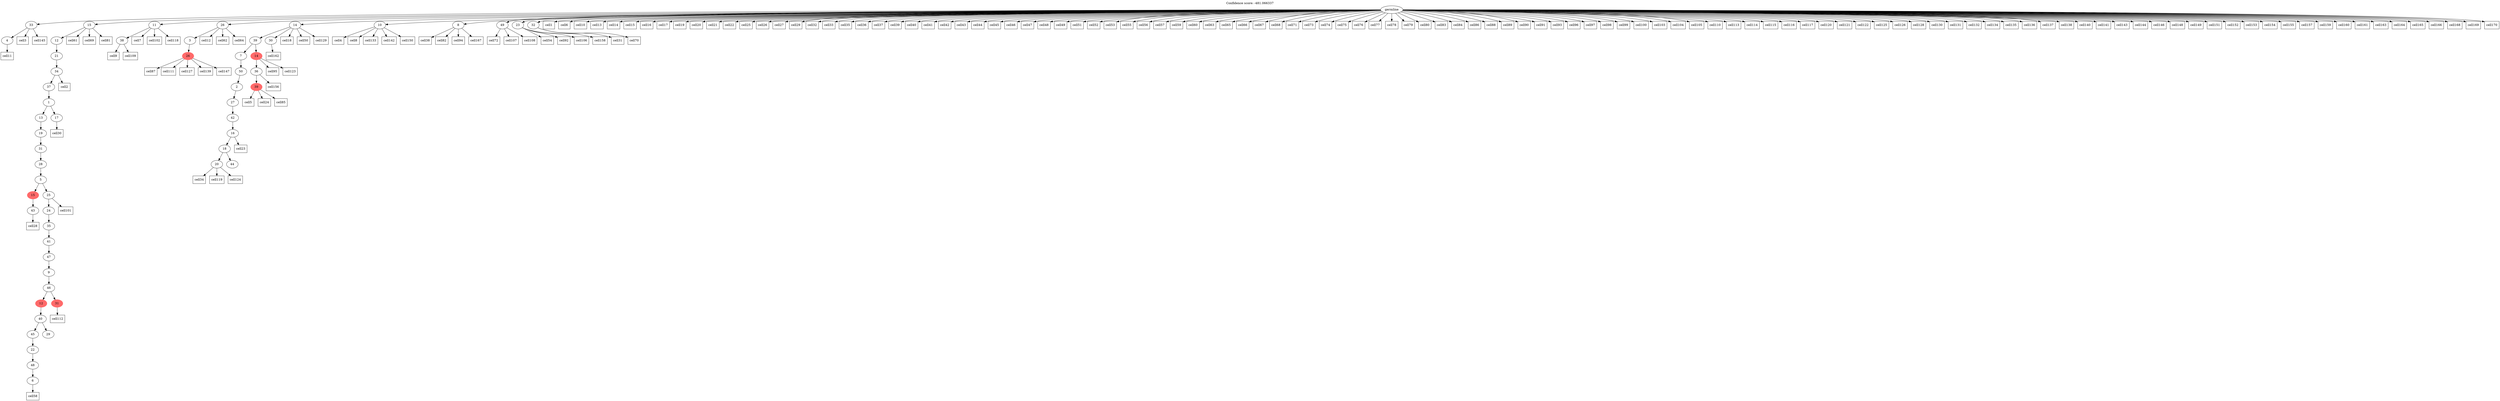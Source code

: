 digraph g {
	"54" -> "55";
	"55" [label="4"];
	"51" -> "52";
	"52" [label="43"];
	"47" -> "48";
	"48" [label="6"];
	"46" -> "47";
	"47" [label="48"];
	"45" -> "46";
	"46" [label="22"];
	"44" -> "45";
	"45" [label="45"];
	"44" -> "49";
	"49" [label="29"];
	"43" -> "44";
	"44" [label="40"];
	"42" -> "43";
	"43" [color=indianred1, style=filled, label="12"];
	"42" -> "50";
	"50" [color=indianred1, style=filled, label="31"];
	"41" -> "42";
	"42" [label="46"];
	"40" -> "41";
	"41" [label="9"];
	"39" -> "40";
	"40" [label="47"];
	"38" -> "39";
	"39" [label="41"];
	"37" -> "38";
	"38" [label="35"];
	"36" -> "37";
	"37" [label="24"];
	"35" -> "36";
	"36" [label="25"];
	"35" -> "51";
	"51" [color=indianred1, style=filled, label="15"];
	"34" -> "35";
	"35" [label="5"];
	"33" -> "34";
	"34" [label="28"];
	"32" -> "33";
	"33" [label="31"];
	"31" -> "32";
	"32" [label="19"];
	"30" -> "31";
	"31" [label="13"];
	"30" -> "53";
	"53" [label="17"];
	"29" -> "30";
	"30" [label="1"];
	"28" -> "29";
	"29" [label="37"];
	"27" -> "28";
	"28" [label="34"];
	"26" -> "27";
	"27" [label="21"];
	"25" -> "26";
	"26" [label="12"];
	"22" -> "23";
	"23" [label="38"];
	"18" -> "19";
	"19" [color=indianred1, style=filled, label="26"];
	"17" -> "18";
	"18" [label="3"];
	"14" -> "15";
	"15" [label="20"];
	"14" -> "16";
	"16" [label="44"];
	"13" -> "14";
	"14" [label="18"];
	"12" -> "13";
	"13" [label="16"];
	"11" -> "12";
	"12" [label="42"];
	"10" -> "11";
	"11" [label="27"];
	"9" -> "10";
	"10" [label="2"];
	"8" -> "9";
	"9" [label="50"];
	"6" -> "7";
	"7" [color=indianred1, style=filled, label="39"];
	"5" -> "6";
	"6" [label="36"];
	"4" -> "5";
	"5" [color=indianred1, style=filled, label="14"];
	"4" -> "8";
	"8" [label="7"];
	"2" -> "3";
	"3" [label="30"];
	"2" -> "4";
	"4" [label="39"];
	"0" -> "1";
	"1" [label="10"];
	"0" -> "2";
	"2" [label="14"];
	"0" -> "17";
	"17" [label="26"];
	"0" -> "20";
	"20" [label="8"];
	"0" -> "21";
	"21" [label="49"];
	"0" -> "22";
	"22" [label="11"];
	"0" -> "24";
	"24" [label="23"];
	"0" -> "25";
	"25" [label="15"];
	"0" -> "54";
	"54" [label="33"];
	"0" -> "56";
	"56" [label="32"];
	"0" [label="germline"];
	"0" -> "cell1";
	"cell1" [shape=box];
	"28" -> "cell2";
	"cell2" [shape=box];
	"54" -> "cell3";
	"cell3" [shape=box];
	"1" -> "cell4";
	"cell4" [shape=box];
	"7" -> "cell5";
	"cell5" [shape=box];
	"0" -> "cell6";
	"cell6" [shape=box];
	"22" -> "cell7";
	"cell7" [shape=box];
	"1" -> "cell8";
	"cell8" [shape=box];
	"23" -> "cell9";
	"cell9" [shape=box];
	"0" -> "cell10";
	"cell10" [shape=box];
	"55" -> "cell11";
	"cell11" [shape=box];
	"17" -> "cell12";
	"cell12" [shape=box];
	"0" -> "cell13";
	"cell13" [shape=box];
	"0" -> "cell14";
	"cell14" [shape=box];
	"0" -> "cell15";
	"cell15" [shape=box];
	"0" -> "cell16";
	"cell16" [shape=box];
	"0" -> "cell17";
	"cell17" [shape=box];
	"2" -> "cell18";
	"cell18" [shape=box];
	"0" -> "cell19";
	"cell19" [shape=box];
	"0" -> "cell20";
	"cell20" [shape=box];
	"0" -> "cell21";
	"cell21" [shape=box];
	"0" -> "cell22";
	"cell22" [shape=box];
	"13" -> "cell23";
	"cell23" [shape=box];
	"7" -> "cell24";
	"cell24" [shape=box];
	"0" -> "cell25";
	"cell25" [shape=box];
	"0" -> "cell26";
	"cell26" [shape=box];
	"0" -> "cell27";
	"cell27" [shape=box];
	"52" -> "cell28";
	"cell28" [shape=box];
	"0" -> "cell29";
	"cell29" [shape=box];
	"53" -> "cell30";
	"cell30" [shape=box];
	"56" -> "cell31";
	"cell31" [shape=box];
	"0" -> "cell32";
	"cell32" [shape=box];
	"0" -> "cell33";
	"cell33" [shape=box];
	"15" -> "cell34";
	"cell34" [shape=box];
	"0" -> "cell35";
	"cell35" [shape=box];
	"0" -> "cell36";
	"cell36" [shape=box];
	"0" -> "cell37";
	"cell37" [shape=box];
	"20" -> "cell38";
	"cell38" [shape=box];
	"0" -> "cell39";
	"cell39" [shape=box];
	"0" -> "cell40";
	"cell40" [shape=box];
	"0" -> "cell41";
	"cell41" [shape=box];
	"0" -> "cell42";
	"cell42" [shape=box];
	"0" -> "cell43";
	"cell43" [shape=box];
	"0" -> "cell44";
	"cell44" [shape=box];
	"0" -> "cell45";
	"cell45" [shape=box];
	"0" -> "cell46";
	"cell46" [shape=box];
	"0" -> "cell47";
	"cell47" [shape=box];
	"0" -> "cell48";
	"cell48" [shape=box];
	"0" -> "cell49";
	"cell49" [shape=box];
	"2" -> "cell50";
	"cell50" [shape=box];
	"0" -> "cell51";
	"cell51" [shape=box];
	"0" -> "cell52";
	"cell52" [shape=box];
	"0" -> "cell53";
	"cell53" [shape=box];
	"24" -> "cell54";
	"cell54" [shape=box];
	"0" -> "cell55";
	"cell55" [shape=box];
	"0" -> "cell56";
	"cell56" [shape=box];
	"0" -> "cell57";
	"cell57" [shape=box];
	"48" -> "cell58";
	"cell58" [shape=box];
	"0" -> "cell59";
	"cell59" [shape=box];
	"0" -> "cell60";
	"cell60" [shape=box];
	"25" -> "cell61";
	"cell61" [shape=box];
	"17" -> "cell62";
	"cell62" [shape=box];
	"0" -> "cell63";
	"cell63" [shape=box];
	"17" -> "cell64";
	"cell64" [shape=box];
	"0" -> "cell65";
	"cell65" [shape=box];
	"0" -> "cell66";
	"cell66" [shape=box];
	"0" -> "cell67";
	"cell67" [shape=box];
	"0" -> "cell68";
	"cell68" [shape=box];
	"25" -> "cell69";
	"cell69" [shape=box];
	"56" -> "cell70";
	"cell70" [shape=box];
	"0" -> "cell71";
	"cell71" [shape=box];
	"21" -> "cell72";
	"cell72" [shape=box];
	"0" -> "cell73";
	"cell73" [shape=box];
	"0" -> "cell74";
	"cell74" [shape=box];
	"0" -> "cell75";
	"cell75" [shape=box];
	"0" -> "cell76";
	"cell76" [shape=box];
	"0" -> "cell77";
	"cell77" [shape=box];
	"0" -> "cell78";
	"cell78" [shape=box];
	"0" -> "cell79";
	"cell79" [shape=box];
	"0" -> "cell80";
	"cell80" [shape=box];
	"25" -> "cell81";
	"cell81" [shape=box];
	"20" -> "cell82";
	"cell82" [shape=box];
	"0" -> "cell83";
	"cell83" [shape=box];
	"0" -> "cell84";
	"cell84" [shape=box];
	"7" -> "cell85";
	"cell85" [shape=box];
	"0" -> "cell86";
	"cell86" [shape=box];
	"19" -> "cell87";
	"cell87" [shape=box];
	"0" -> "cell88";
	"cell88" [shape=box];
	"0" -> "cell89";
	"cell89" [shape=box];
	"0" -> "cell90";
	"cell90" [shape=box];
	"0" -> "cell91";
	"cell91" [shape=box];
	"24" -> "cell92";
	"cell92" [shape=box];
	"0" -> "cell93";
	"cell93" [shape=box];
	"20" -> "cell94";
	"cell94" [shape=box];
	"5" -> "cell95";
	"cell95" [shape=box];
	"0" -> "cell96";
	"cell96" [shape=box];
	"0" -> "cell97";
	"cell97" [shape=box];
	"0" -> "cell98";
	"cell98" [shape=box];
	"0" -> "cell99";
	"cell99" [shape=box];
	"0" -> "cell100";
	"cell100" [shape=box];
	"36" -> "cell101";
	"cell101" [shape=box];
	"22" -> "cell102";
	"cell102" [shape=box];
	"0" -> "cell103";
	"cell103" [shape=box];
	"0" -> "cell104";
	"cell104" [shape=box];
	"0" -> "cell105";
	"cell105" [shape=box];
	"24" -> "cell106";
	"cell106" [shape=box];
	"21" -> "cell107";
	"cell107" [shape=box];
	"21" -> "cell108";
	"cell108" [shape=box];
	"23" -> "cell109";
	"cell109" [shape=box];
	"0" -> "cell110";
	"cell110" [shape=box];
	"19" -> "cell111";
	"cell111" [shape=box];
	"50" -> "cell112";
	"cell112" [shape=box];
	"0" -> "cell113";
	"cell113" [shape=box];
	"0" -> "cell114";
	"cell114" [shape=box];
	"0" -> "cell115";
	"cell115" [shape=box];
	"0" -> "cell116";
	"cell116" [shape=box];
	"0" -> "cell117";
	"cell117" [shape=box];
	"22" -> "cell118";
	"cell118" [shape=box];
	"15" -> "cell119";
	"cell119" [shape=box];
	"0" -> "cell120";
	"cell120" [shape=box];
	"0" -> "cell121";
	"cell121" [shape=box];
	"0" -> "cell122";
	"cell122" [shape=box];
	"5" -> "cell123";
	"cell123" [shape=box];
	"15" -> "cell124";
	"cell124" [shape=box];
	"0" -> "cell125";
	"cell125" [shape=box];
	"0" -> "cell126";
	"cell126" [shape=box];
	"19" -> "cell127";
	"cell127" [shape=box];
	"0" -> "cell128";
	"cell128" [shape=box];
	"2" -> "cell129";
	"cell129" [shape=box];
	"0" -> "cell130";
	"cell130" [shape=box];
	"0" -> "cell131";
	"cell131" [shape=box];
	"0" -> "cell132";
	"cell132" [shape=box];
	"1" -> "cell133";
	"cell133" [shape=box];
	"0" -> "cell134";
	"cell134" [shape=box];
	"0" -> "cell135";
	"cell135" [shape=box];
	"0" -> "cell136";
	"cell136" [shape=box];
	"0" -> "cell137";
	"cell137" [shape=box];
	"0" -> "cell138";
	"cell138" [shape=box];
	"19" -> "cell139";
	"cell139" [shape=box];
	"0" -> "cell140";
	"cell140" [shape=box];
	"0" -> "cell141";
	"cell141" [shape=box];
	"1" -> "cell142";
	"cell142" [shape=box];
	"0" -> "cell143";
	"cell143" [shape=box];
	"0" -> "cell144";
	"cell144" [shape=box];
	"54" -> "cell145";
	"cell145" [shape=box];
	"0" -> "cell146";
	"cell146" [shape=box];
	"19" -> "cell147";
	"cell147" [shape=box];
	"0" -> "cell148";
	"cell148" [shape=box];
	"0" -> "cell149";
	"cell149" [shape=box];
	"1" -> "cell150";
	"cell150" [shape=box];
	"0" -> "cell151";
	"cell151" [shape=box];
	"0" -> "cell152";
	"cell152" [shape=box];
	"0" -> "cell153";
	"cell153" [shape=box];
	"0" -> "cell154";
	"cell154" [shape=box];
	"0" -> "cell155";
	"cell155" [shape=box];
	"6" -> "cell156";
	"cell156" [shape=box];
	"0" -> "cell157";
	"cell157" [shape=box];
	"24" -> "cell158";
	"cell158" [shape=box];
	"0" -> "cell159";
	"cell159" [shape=box];
	"0" -> "cell160";
	"cell160" [shape=box];
	"0" -> "cell161";
	"cell161" [shape=box];
	"3" -> "cell162";
	"cell162" [shape=box];
	"0" -> "cell163";
	"cell163" [shape=box];
	"0" -> "cell164";
	"cell164" [shape=box];
	"0" -> "cell165";
	"cell165" [shape=box];
	"0" -> "cell166";
	"cell166" [shape=box];
	"20" -> "cell167";
	"cell167" [shape=box];
	"0" -> "cell168";
	"cell168" [shape=box];
	"0" -> "cell169";
	"cell169" [shape=box];
	"0" -> "cell170";
	"cell170" [shape=box];
	labelloc="t";
	label="Confidence score: -481.066337";
}
